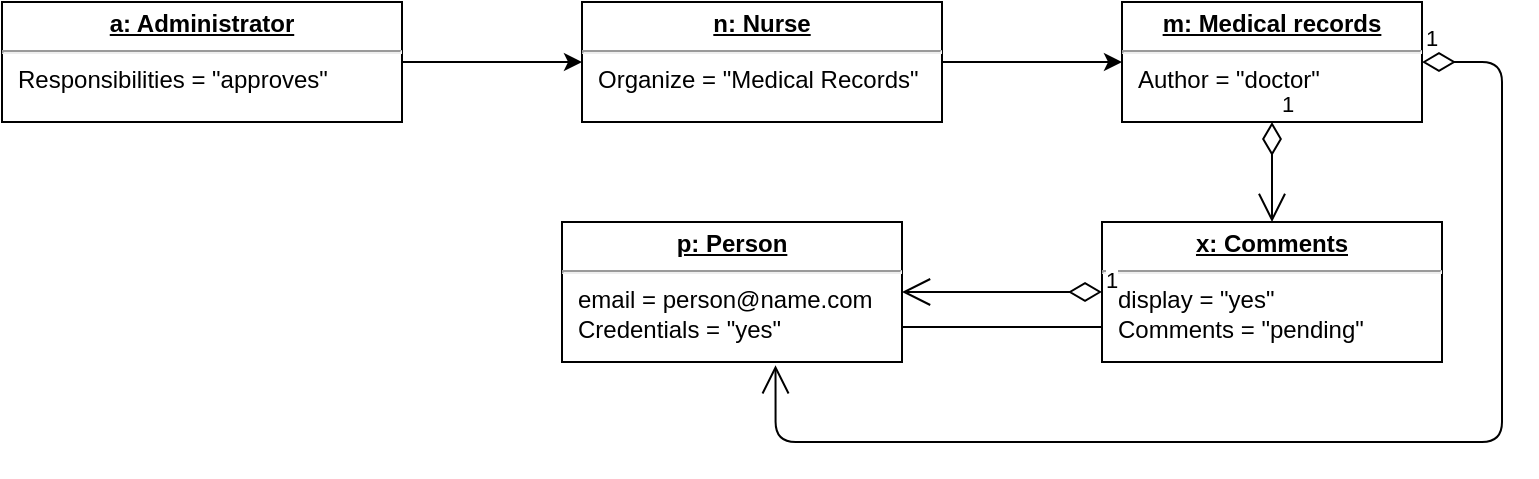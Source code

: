 <mxfile version="20.8.15" type="github">
  <diagram name="Page-1" id="cBZTfNxDBOca_C05iqZu">
    <mxGraphModel dx="1050" dy="558" grid="1" gridSize="10" guides="1" tooltips="1" connect="1" arrows="1" fold="1" page="1" pageScale="1" pageWidth="850" pageHeight="1100" math="0" shadow="0">
      <root>
        <mxCell id="0" />
        <mxCell id="1" parent="0" />
        <mxCell id="WNW1ZaH-a7NAcWxLnRLP-14" style="edgeStyle=orthogonalEdgeStyle;rounded=1;orthogonalLoop=1;jettySize=auto;html=1;exitX=1;exitY=0.5;exitDx=0;exitDy=0;entryX=0;entryY=0.5;entryDx=0;entryDy=0;" edge="1" parent="1" source="WNW1ZaH-a7NAcWxLnRLP-3" target="WNW1ZaH-a7NAcWxLnRLP-4">
          <mxGeometry relative="1" as="geometry" />
        </mxCell>
        <mxCell id="WNW1ZaH-a7NAcWxLnRLP-3" value="&lt;p style=&quot;margin:0px;margin-top:4px;text-align:center;text-decoration:underline;&quot;&gt;&lt;b&gt;a: Administrator&lt;/b&gt;&lt;/p&gt;&lt;hr&gt;&lt;p style=&quot;margin:0px;margin-left:8px;&quot;&gt;Responsibilities = &quot;approves&quot;&lt;br&gt;&lt;/p&gt;" style="verticalAlign=top;align=left;overflow=fill;fontSize=12;fontFamily=Helvetica;html=1;" vertex="1" parent="1">
          <mxGeometry x="10" y="240" width="200" height="60" as="geometry" />
        </mxCell>
        <mxCell id="WNW1ZaH-a7NAcWxLnRLP-13" style="edgeStyle=orthogonalEdgeStyle;rounded=1;orthogonalLoop=1;jettySize=auto;html=1;exitX=1;exitY=0.5;exitDx=0;exitDy=0;entryX=0;entryY=0.5;entryDx=0;entryDy=0;" edge="1" parent="1" source="WNW1ZaH-a7NAcWxLnRLP-4" target="WNW1ZaH-a7NAcWxLnRLP-5">
          <mxGeometry relative="1" as="geometry" />
        </mxCell>
        <mxCell id="WNW1ZaH-a7NAcWxLnRLP-4" value="&lt;p style=&quot;margin:0px;margin-top:4px;text-align:center;text-decoration:underline;&quot;&gt;&lt;b&gt;n: Nurse&lt;/b&gt;&lt;/p&gt;&lt;hr&gt;&lt;p style=&quot;margin:0px;margin-left:8px;&quot;&gt;Organize = &quot;Medical Records&quot;&lt;br&gt;&lt;/p&gt;" style="verticalAlign=top;align=left;overflow=fill;fontSize=12;fontFamily=Helvetica;html=1;" vertex="1" parent="1">
          <mxGeometry x="300" y="240" width="180" height="60" as="geometry" />
        </mxCell>
        <mxCell id="WNW1ZaH-a7NAcWxLnRLP-5" value="&lt;p style=&quot;margin:0px;margin-top:4px;text-align:center;text-decoration:underline;&quot;&gt;&lt;b&gt;m: Medical records&lt;/b&gt;&lt;/p&gt;&lt;hr&gt;&lt;p style=&quot;margin:0px;margin-left:8px;&quot;&gt;Author = &quot;doctor&quot;&lt;br&gt;&lt;/p&gt;" style="verticalAlign=top;align=left;overflow=fill;fontSize=12;fontFamily=Helvetica;html=1;" vertex="1" parent="1">
          <mxGeometry x="570" y="240" width="150" height="60" as="geometry" />
        </mxCell>
        <mxCell id="WNW1ZaH-a7NAcWxLnRLP-6" value="&lt;p style=&quot;margin:0px;margin-top:4px;text-align:center;text-decoration:underline;&quot;&gt;&lt;b&gt;x: Comments&lt;/b&gt;&lt;/p&gt;&lt;hr&gt;&lt;p style=&quot;margin:0px;margin-left:8px;&quot;&gt;display = &quot;yes&quot;&lt;br&gt;&lt;/p&gt;&lt;p style=&quot;margin:0px;margin-left:8px;&quot;&gt;Comments = &quot;pending&quot;&lt;/p&gt;" style="verticalAlign=top;align=left;overflow=fill;fontSize=12;fontFamily=Helvetica;html=1;" vertex="1" parent="1">
          <mxGeometry x="560" y="350" width="170" height="70" as="geometry" />
        </mxCell>
        <mxCell id="WNW1ZaH-a7NAcWxLnRLP-7" value="&lt;p style=&quot;margin:0px;margin-top:4px;text-align:center;text-decoration:underline;&quot;&gt;&lt;b&gt;p: Person&lt;/b&gt;&lt;/p&gt;&lt;hr&gt;&lt;p style=&quot;margin:0px;margin-left:8px;&quot;&gt;email = person@name.com&lt;br&gt;&lt;/p&gt;&lt;p style=&quot;margin:0px;margin-left:8px;&quot;&gt;Credentials = &quot;yes&quot;&lt;/p&gt;" style="verticalAlign=top;align=left;overflow=fill;fontSize=12;fontFamily=Helvetica;html=1;" vertex="1" parent="1">
          <mxGeometry x="290" y="350" width="170" height="70" as="geometry" />
        </mxCell>
        <mxCell id="WNW1ZaH-a7NAcWxLnRLP-11" value="1" style="endArrow=open;html=1;endSize=12;startArrow=diamondThin;startSize=14;startFill=0;edgeStyle=orthogonalEdgeStyle;align=left;verticalAlign=bottom;rounded=1;exitX=1;exitY=0.5;exitDx=0;exitDy=0;entryX=0.628;entryY=1.023;entryDx=0;entryDy=0;entryPerimeter=0;" edge="1" parent="1" source="WNW1ZaH-a7NAcWxLnRLP-5" target="WNW1ZaH-a7NAcWxLnRLP-7">
          <mxGeometry x="-1" y="3" relative="1" as="geometry">
            <mxPoint x="660" y="269.5" as="sourcePoint" />
            <mxPoint x="450" y="520" as="targetPoint" />
            <Array as="points">
              <mxPoint x="760" y="270" />
              <mxPoint x="760" y="460" />
              <mxPoint x="397" y="460" />
            </Array>
          </mxGeometry>
        </mxCell>
        <mxCell id="WNW1ZaH-a7NAcWxLnRLP-12" value="1" style="endArrow=open;html=1;endSize=12;startArrow=diamondThin;startSize=14;startFill=0;edgeStyle=orthogonalEdgeStyle;align=left;verticalAlign=bottom;rounded=1;exitX=0.5;exitY=1;exitDx=0;exitDy=0;entryX=0.5;entryY=0;entryDx=0;entryDy=0;" edge="1" parent="1" source="WNW1ZaH-a7NAcWxLnRLP-5" target="WNW1ZaH-a7NAcWxLnRLP-6">
          <mxGeometry x="-1" y="3" relative="1" as="geometry">
            <mxPoint x="340" y="360" as="sourcePoint" />
            <mxPoint x="500" y="360" as="targetPoint" />
          </mxGeometry>
        </mxCell>
        <mxCell id="WNW1ZaH-a7NAcWxLnRLP-16" value="1" style="endArrow=open;html=1;endSize=12;startArrow=diamondThin;startSize=14;startFill=0;edgeStyle=orthogonalEdgeStyle;align=left;verticalAlign=bottom;rounded=1;exitX=0;exitY=0.5;exitDx=0;exitDy=0;entryX=1;entryY=0.5;entryDx=0;entryDy=0;" edge="1" parent="1" source="WNW1ZaH-a7NAcWxLnRLP-6" target="WNW1ZaH-a7NAcWxLnRLP-7">
          <mxGeometry x="-1" y="3" relative="1" as="geometry">
            <mxPoint x="340" y="360" as="sourcePoint" />
            <mxPoint x="500" y="360" as="targetPoint" />
          </mxGeometry>
        </mxCell>
        <mxCell id="WNW1ZaH-a7NAcWxLnRLP-17" value="" style="endArrow=none;html=1;rounded=1;entryX=0;entryY=0.75;entryDx=0;entryDy=0;exitX=1;exitY=0.75;exitDx=0;exitDy=0;" edge="1" parent="1" source="WNW1ZaH-a7NAcWxLnRLP-7" target="WNW1ZaH-a7NAcWxLnRLP-6">
          <mxGeometry width="50" height="50" relative="1" as="geometry">
            <mxPoint x="400" y="380" as="sourcePoint" />
            <mxPoint x="450" y="330" as="targetPoint" />
          </mxGeometry>
        </mxCell>
      </root>
    </mxGraphModel>
  </diagram>
</mxfile>
